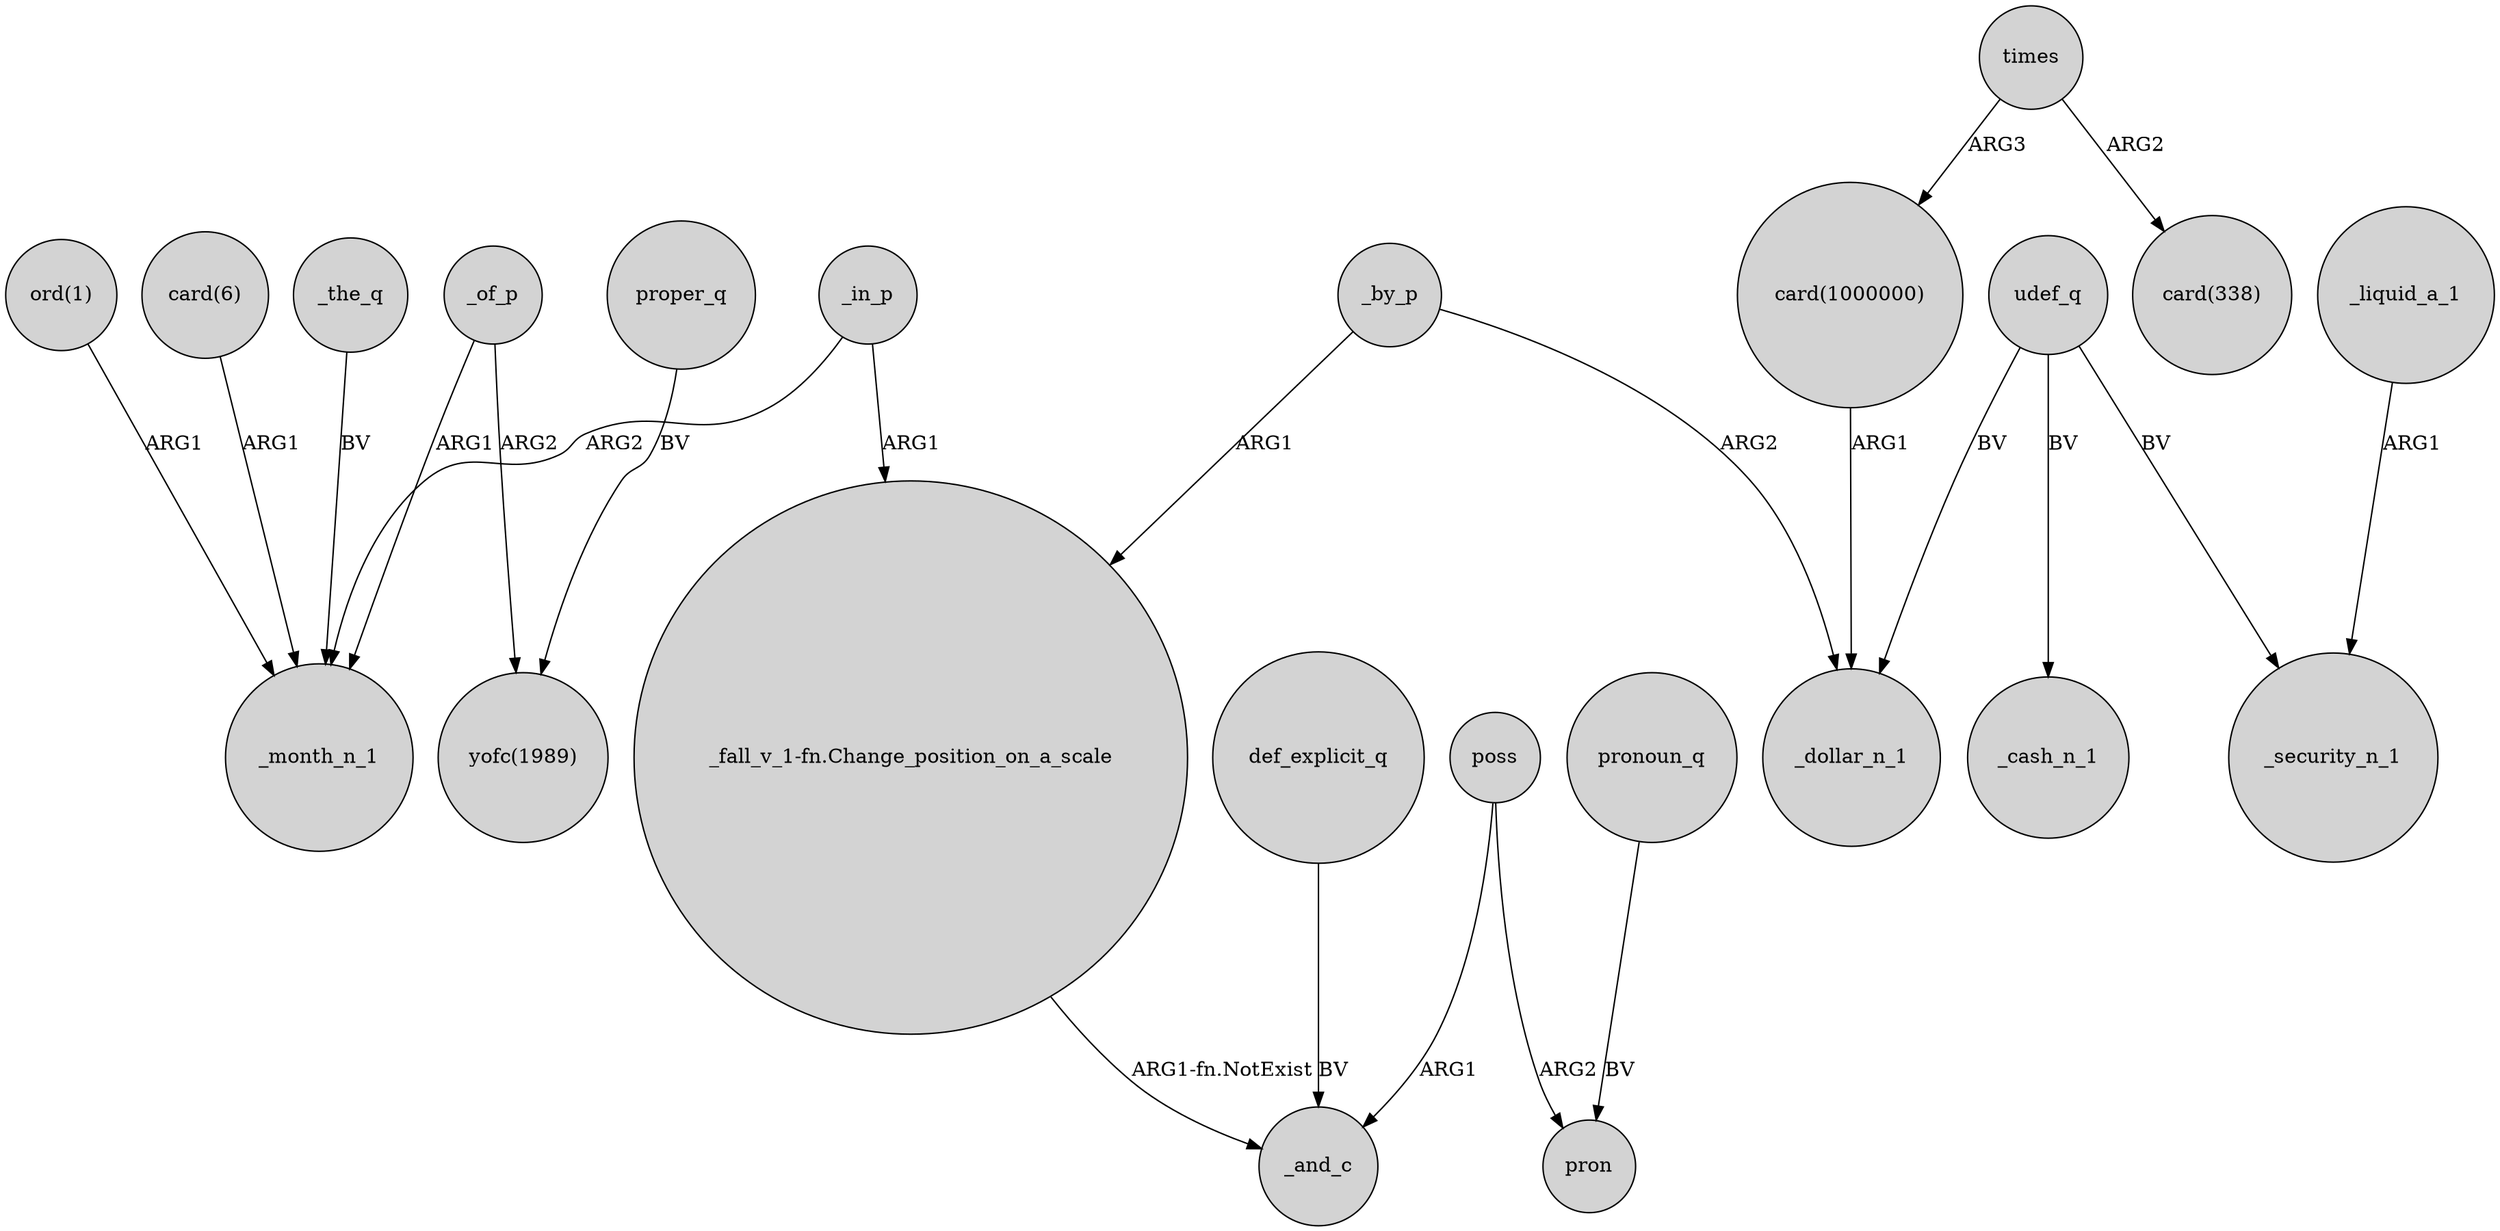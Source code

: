 digraph {
	node [shape=circle style=filled]
	_in_p -> _month_n_1 [label=ARG2]
	_by_p -> "_fall_v_1-fn.Change_position_on_a_scale" [label=ARG1]
	"card(1000000)" -> _dollar_n_1 [label=ARG1]
	poss -> pron [label=ARG2]
	poss -> _and_c [label=ARG1]
	_of_p -> "yofc(1989)" [label=ARG2]
	def_explicit_q -> _and_c [label=BV]
	udef_q -> _cash_n_1 [label=BV]
	_liquid_a_1 -> _security_n_1 [label=ARG1]
	times -> "card(338)" [label=ARG2]
	proper_q -> "yofc(1989)" [label=BV]
	pronoun_q -> pron [label=BV]
	_the_q -> _month_n_1 [label=BV]
	_by_p -> _dollar_n_1 [label=ARG2]
	times -> "card(1000000)" [label=ARG3]
	_of_p -> _month_n_1 [label=ARG1]
	"ord(1)" -> _month_n_1 [label=ARG1]
	_in_p -> "_fall_v_1-fn.Change_position_on_a_scale" [label=ARG1]
	"card(6)" -> _month_n_1 [label=ARG1]
	"_fall_v_1-fn.Change_position_on_a_scale" -> _and_c [label="ARG1-fn.NotExist"]
	udef_q -> _dollar_n_1 [label=BV]
	udef_q -> _security_n_1 [label=BV]
}
